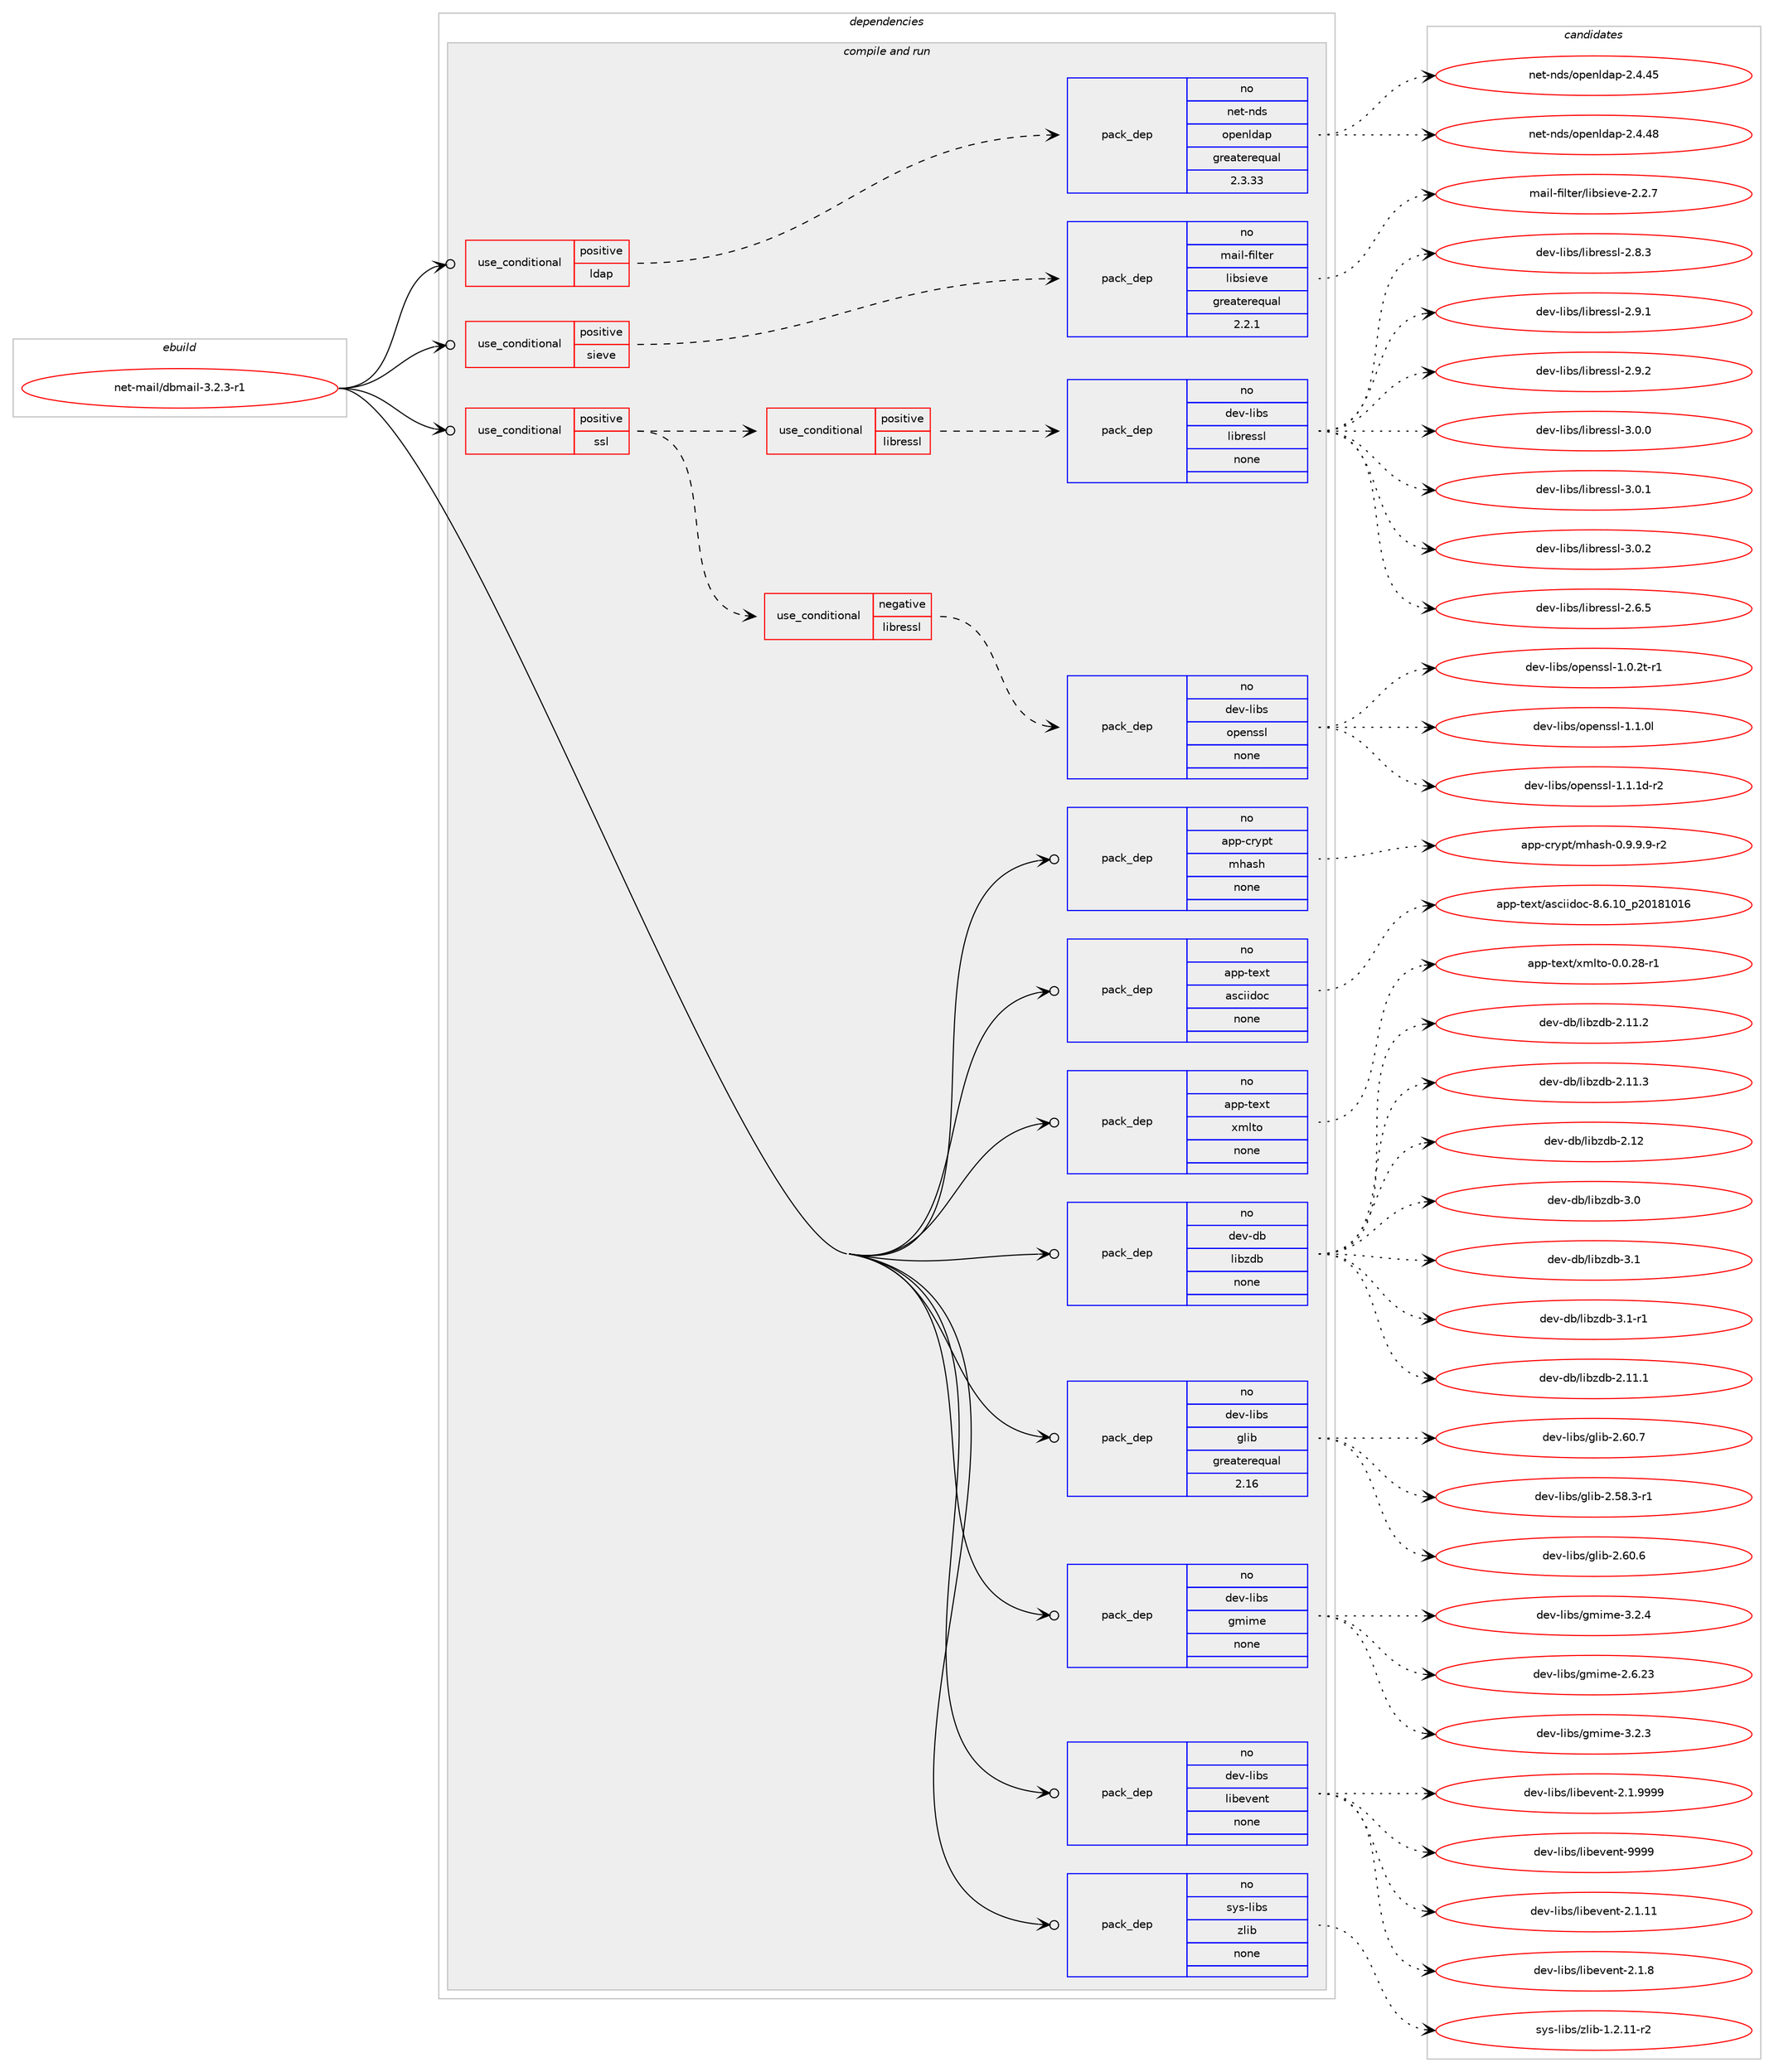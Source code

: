 digraph prolog {

# *************
# Graph options
# *************

newrank=true;
concentrate=true;
compound=true;
graph [rankdir=LR,fontname=Helvetica,fontsize=10,ranksep=1.5];#, ranksep=2.5, nodesep=0.2];
edge  [arrowhead=vee];
node  [fontname=Helvetica,fontsize=10];

# **********
# The ebuild
# **********

subgraph cluster_leftcol {
color=gray;
rank=same;
label=<<i>ebuild</i>>;
id [label="net-mail/dbmail-3.2.3-r1", color=red, width=4, href="../net-mail/dbmail-3.2.3-r1.svg"];
}

# ****************
# The dependencies
# ****************

subgraph cluster_midcol {
color=gray;
label=<<i>dependencies</i>>;
subgraph cluster_compile {
fillcolor="#eeeeee";
style=filled;
label=<<i>compile</i>>;
}
subgraph cluster_compileandrun {
fillcolor="#eeeeee";
style=filled;
label=<<i>compile and run</i>>;
subgraph cond202268 {
dependency829554 [label=<<TABLE BORDER="0" CELLBORDER="1" CELLSPACING="0" CELLPADDING="4"><TR><TD ROWSPAN="3" CELLPADDING="10">use_conditional</TD></TR><TR><TD>positive</TD></TR><TR><TD>ldap</TD></TR></TABLE>>, shape=none, color=red];
subgraph pack612729 {
dependency829555 [label=<<TABLE BORDER="0" CELLBORDER="1" CELLSPACING="0" CELLPADDING="4" WIDTH="220"><TR><TD ROWSPAN="6" CELLPADDING="30">pack_dep</TD></TR><TR><TD WIDTH="110">no</TD></TR><TR><TD>net-nds</TD></TR><TR><TD>openldap</TD></TR><TR><TD>greaterequal</TD></TR><TR><TD>2.3.33</TD></TR></TABLE>>, shape=none, color=blue];
}
dependency829554:e -> dependency829555:w [weight=20,style="dashed",arrowhead="vee"];
}
id:e -> dependency829554:w [weight=20,style="solid",arrowhead="odotvee"];
subgraph cond202269 {
dependency829556 [label=<<TABLE BORDER="0" CELLBORDER="1" CELLSPACING="0" CELLPADDING="4"><TR><TD ROWSPAN="3" CELLPADDING="10">use_conditional</TD></TR><TR><TD>positive</TD></TR><TR><TD>sieve</TD></TR></TABLE>>, shape=none, color=red];
subgraph pack612730 {
dependency829557 [label=<<TABLE BORDER="0" CELLBORDER="1" CELLSPACING="0" CELLPADDING="4" WIDTH="220"><TR><TD ROWSPAN="6" CELLPADDING="30">pack_dep</TD></TR><TR><TD WIDTH="110">no</TD></TR><TR><TD>mail-filter</TD></TR><TR><TD>libsieve</TD></TR><TR><TD>greaterequal</TD></TR><TR><TD>2.2.1</TD></TR></TABLE>>, shape=none, color=blue];
}
dependency829556:e -> dependency829557:w [weight=20,style="dashed",arrowhead="vee"];
}
id:e -> dependency829556:w [weight=20,style="solid",arrowhead="odotvee"];
subgraph cond202270 {
dependency829558 [label=<<TABLE BORDER="0" CELLBORDER="1" CELLSPACING="0" CELLPADDING="4"><TR><TD ROWSPAN="3" CELLPADDING="10">use_conditional</TD></TR><TR><TD>positive</TD></TR><TR><TD>ssl</TD></TR></TABLE>>, shape=none, color=red];
subgraph cond202271 {
dependency829559 [label=<<TABLE BORDER="0" CELLBORDER="1" CELLSPACING="0" CELLPADDING="4"><TR><TD ROWSPAN="3" CELLPADDING="10">use_conditional</TD></TR><TR><TD>negative</TD></TR><TR><TD>libressl</TD></TR></TABLE>>, shape=none, color=red];
subgraph pack612731 {
dependency829560 [label=<<TABLE BORDER="0" CELLBORDER="1" CELLSPACING="0" CELLPADDING="4" WIDTH="220"><TR><TD ROWSPAN="6" CELLPADDING="30">pack_dep</TD></TR><TR><TD WIDTH="110">no</TD></TR><TR><TD>dev-libs</TD></TR><TR><TD>openssl</TD></TR><TR><TD>none</TD></TR><TR><TD></TD></TR></TABLE>>, shape=none, color=blue];
}
dependency829559:e -> dependency829560:w [weight=20,style="dashed",arrowhead="vee"];
}
dependency829558:e -> dependency829559:w [weight=20,style="dashed",arrowhead="vee"];
subgraph cond202272 {
dependency829561 [label=<<TABLE BORDER="0" CELLBORDER="1" CELLSPACING="0" CELLPADDING="4"><TR><TD ROWSPAN="3" CELLPADDING="10">use_conditional</TD></TR><TR><TD>positive</TD></TR><TR><TD>libressl</TD></TR></TABLE>>, shape=none, color=red];
subgraph pack612732 {
dependency829562 [label=<<TABLE BORDER="0" CELLBORDER="1" CELLSPACING="0" CELLPADDING="4" WIDTH="220"><TR><TD ROWSPAN="6" CELLPADDING="30">pack_dep</TD></TR><TR><TD WIDTH="110">no</TD></TR><TR><TD>dev-libs</TD></TR><TR><TD>libressl</TD></TR><TR><TD>none</TD></TR><TR><TD></TD></TR></TABLE>>, shape=none, color=blue];
}
dependency829561:e -> dependency829562:w [weight=20,style="dashed",arrowhead="vee"];
}
dependency829558:e -> dependency829561:w [weight=20,style="dashed",arrowhead="vee"];
}
id:e -> dependency829558:w [weight=20,style="solid",arrowhead="odotvee"];
subgraph pack612733 {
dependency829563 [label=<<TABLE BORDER="0" CELLBORDER="1" CELLSPACING="0" CELLPADDING="4" WIDTH="220"><TR><TD ROWSPAN="6" CELLPADDING="30">pack_dep</TD></TR><TR><TD WIDTH="110">no</TD></TR><TR><TD>app-crypt</TD></TR><TR><TD>mhash</TD></TR><TR><TD>none</TD></TR><TR><TD></TD></TR></TABLE>>, shape=none, color=blue];
}
id:e -> dependency829563:w [weight=20,style="solid",arrowhead="odotvee"];
subgraph pack612734 {
dependency829564 [label=<<TABLE BORDER="0" CELLBORDER="1" CELLSPACING="0" CELLPADDING="4" WIDTH="220"><TR><TD ROWSPAN="6" CELLPADDING="30">pack_dep</TD></TR><TR><TD WIDTH="110">no</TD></TR><TR><TD>app-text</TD></TR><TR><TD>asciidoc</TD></TR><TR><TD>none</TD></TR><TR><TD></TD></TR></TABLE>>, shape=none, color=blue];
}
id:e -> dependency829564:w [weight=20,style="solid",arrowhead="odotvee"];
subgraph pack612735 {
dependency829565 [label=<<TABLE BORDER="0" CELLBORDER="1" CELLSPACING="0" CELLPADDING="4" WIDTH="220"><TR><TD ROWSPAN="6" CELLPADDING="30">pack_dep</TD></TR><TR><TD WIDTH="110">no</TD></TR><TR><TD>app-text</TD></TR><TR><TD>xmlto</TD></TR><TR><TD>none</TD></TR><TR><TD></TD></TR></TABLE>>, shape=none, color=blue];
}
id:e -> dependency829565:w [weight=20,style="solid",arrowhead="odotvee"];
subgraph pack612736 {
dependency829566 [label=<<TABLE BORDER="0" CELLBORDER="1" CELLSPACING="0" CELLPADDING="4" WIDTH="220"><TR><TD ROWSPAN="6" CELLPADDING="30">pack_dep</TD></TR><TR><TD WIDTH="110">no</TD></TR><TR><TD>dev-db</TD></TR><TR><TD>libzdb</TD></TR><TR><TD>none</TD></TR><TR><TD></TD></TR></TABLE>>, shape=none, color=blue];
}
id:e -> dependency829566:w [weight=20,style="solid",arrowhead="odotvee"];
subgraph pack612737 {
dependency829567 [label=<<TABLE BORDER="0" CELLBORDER="1" CELLSPACING="0" CELLPADDING="4" WIDTH="220"><TR><TD ROWSPAN="6" CELLPADDING="30">pack_dep</TD></TR><TR><TD WIDTH="110">no</TD></TR><TR><TD>dev-libs</TD></TR><TR><TD>glib</TD></TR><TR><TD>greaterequal</TD></TR><TR><TD>2.16</TD></TR></TABLE>>, shape=none, color=blue];
}
id:e -> dependency829567:w [weight=20,style="solid",arrowhead="odotvee"];
subgraph pack612738 {
dependency829568 [label=<<TABLE BORDER="0" CELLBORDER="1" CELLSPACING="0" CELLPADDING="4" WIDTH="220"><TR><TD ROWSPAN="6" CELLPADDING="30">pack_dep</TD></TR><TR><TD WIDTH="110">no</TD></TR><TR><TD>dev-libs</TD></TR><TR><TD>gmime</TD></TR><TR><TD>none</TD></TR><TR><TD></TD></TR></TABLE>>, shape=none, color=blue];
}
id:e -> dependency829568:w [weight=20,style="solid",arrowhead="odotvee"];
subgraph pack612739 {
dependency829569 [label=<<TABLE BORDER="0" CELLBORDER="1" CELLSPACING="0" CELLPADDING="4" WIDTH="220"><TR><TD ROWSPAN="6" CELLPADDING="30">pack_dep</TD></TR><TR><TD WIDTH="110">no</TD></TR><TR><TD>dev-libs</TD></TR><TR><TD>libevent</TD></TR><TR><TD>none</TD></TR><TR><TD></TD></TR></TABLE>>, shape=none, color=blue];
}
id:e -> dependency829569:w [weight=20,style="solid",arrowhead="odotvee"];
subgraph pack612740 {
dependency829570 [label=<<TABLE BORDER="0" CELLBORDER="1" CELLSPACING="0" CELLPADDING="4" WIDTH="220"><TR><TD ROWSPAN="6" CELLPADDING="30">pack_dep</TD></TR><TR><TD WIDTH="110">no</TD></TR><TR><TD>sys-libs</TD></TR><TR><TD>zlib</TD></TR><TR><TD>none</TD></TR><TR><TD></TD></TR></TABLE>>, shape=none, color=blue];
}
id:e -> dependency829570:w [weight=20,style="solid",arrowhead="odotvee"];
}
subgraph cluster_run {
fillcolor="#eeeeee";
style=filled;
label=<<i>run</i>>;
}
}

# **************
# The candidates
# **************

subgraph cluster_choices {
rank=same;
color=gray;
label=<<i>candidates</i>>;

subgraph choice612729 {
color=black;
nodesep=1;
choice11010111645110100115471111121011101081009711245504652465253 [label="net-nds/openldap-2.4.45", color=red, width=4,href="../net-nds/openldap-2.4.45.svg"];
choice11010111645110100115471111121011101081009711245504652465256 [label="net-nds/openldap-2.4.48", color=red, width=4,href="../net-nds/openldap-2.4.48.svg"];
dependency829555:e -> choice11010111645110100115471111121011101081009711245504652465253:w [style=dotted,weight="100"];
dependency829555:e -> choice11010111645110100115471111121011101081009711245504652465256:w [style=dotted,weight="100"];
}
subgraph choice612730 {
color=black;
nodesep=1;
choice10997105108451021051081161011144710810598115105101118101455046504655 [label="mail-filter/libsieve-2.2.7", color=red, width=4,href="../mail-filter/libsieve-2.2.7.svg"];
dependency829557:e -> choice10997105108451021051081161011144710810598115105101118101455046504655:w [style=dotted,weight="100"];
}
subgraph choice612731 {
color=black;
nodesep=1;
choice1001011184510810598115471111121011101151151084549464846501164511449 [label="dev-libs/openssl-1.0.2t-r1", color=red, width=4,href="../dev-libs/openssl-1.0.2t-r1.svg"];
choice100101118451081059811547111112101110115115108454946494648108 [label="dev-libs/openssl-1.1.0l", color=red, width=4,href="../dev-libs/openssl-1.1.0l.svg"];
choice1001011184510810598115471111121011101151151084549464946491004511450 [label="dev-libs/openssl-1.1.1d-r2", color=red, width=4,href="../dev-libs/openssl-1.1.1d-r2.svg"];
dependency829560:e -> choice1001011184510810598115471111121011101151151084549464846501164511449:w [style=dotted,weight="100"];
dependency829560:e -> choice100101118451081059811547111112101110115115108454946494648108:w [style=dotted,weight="100"];
dependency829560:e -> choice1001011184510810598115471111121011101151151084549464946491004511450:w [style=dotted,weight="100"];
}
subgraph choice612732 {
color=black;
nodesep=1;
choice10010111845108105981154710810598114101115115108455046544653 [label="dev-libs/libressl-2.6.5", color=red, width=4,href="../dev-libs/libressl-2.6.5.svg"];
choice10010111845108105981154710810598114101115115108455046564651 [label="dev-libs/libressl-2.8.3", color=red, width=4,href="../dev-libs/libressl-2.8.3.svg"];
choice10010111845108105981154710810598114101115115108455046574649 [label="dev-libs/libressl-2.9.1", color=red, width=4,href="../dev-libs/libressl-2.9.1.svg"];
choice10010111845108105981154710810598114101115115108455046574650 [label="dev-libs/libressl-2.9.2", color=red, width=4,href="../dev-libs/libressl-2.9.2.svg"];
choice10010111845108105981154710810598114101115115108455146484648 [label="dev-libs/libressl-3.0.0", color=red, width=4,href="../dev-libs/libressl-3.0.0.svg"];
choice10010111845108105981154710810598114101115115108455146484649 [label="dev-libs/libressl-3.0.1", color=red, width=4,href="../dev-libs/libressl-3.0.1.svg"];
choice10010111845108105981154710810598114101115115108455146484650 [label="dev-libs/libressl-3.0.2", color=red, width=4,href="../dev-libs/libressl-3.0.2.svg"];
dependency829562:e -> choice10010111845108105981154710810598114101115115108455046544653:w [style=dotted,weight="100"];
dependency829562:e -> choice10010111845108105981154710810598114101115115108455046564651:w [style=dotted,weight="100"];
dependency829562:e -> choice10010111845108105981154710810598114101115115108455046574649:w [style=dotted,weight="100"];
dependency829562:e -> choice10010111845108105981154710810598114101115115108455046574650:w [style=dotted,weight="100"];
dependency829562:e -> choice10010111845108105981154710810598114101115115108455146484648:w [style=dotted,weight="100"];
dependency829562:e -> choice10010111845108105981154710810598114101115115108455146484649:w [style=dotted,weight="100"];
dependency829562:e -> choice10010111845108105981154710810598114101115115108455146484650:w [style=dotted,weight="100"];
}
subgraph choice612733 {
color=black;
nodesep=1;
choice971121124599114121112116471091049711510445484657465746574511450 [label="app-crypt/mhash-0.9.9.9-r2", color=red, width=4,href="../app-crypt/mhash-0.9.9.9-r2.svg"];
dependency829563:e -> choice971121124599114121112116471091049711510445484657465746574511450:w [style=dotted,weight="100"];
}
subgraph choice612734 {
color=black;
nodesep=1;
choice97112112451161011201164797115991051051001119945564654464948951125048495649484954 [label="app-text/asciidoc-8.6.10_p20181016", color=red, width=4,href="../app-text/asciidoc-8.6.10_p20181016.svg"];
dependency829564:e -> choice97112112451161011201164797115991051051001119945564654464948951125048495649484954:w [style=dotted,weight="100"];
}
subgraph choice612735 {
color=black;
nodesep=1;
choice971121124511610112011647120109108116111454846484650564511449 [label="app-text/xmlto-0.0.28-r1", color=red, width=4,href="../app-text/xmlto-0.0.28-r1.svg"];
dependency829565:e -> choice971121124511610112011647120109108116111454846484650564511449:w [style=dotted,weight="100"];
}
subgraph choice612736 {
color=black;
nodesep=1;
choice100101118451009847108105981221009845504649494649 [label="dev-db/libzdb-2.11.1", color=red, width=4,href="../dev-db/libzdb-2.11.1.svg"];
choice100101118451009847108105981221009845504649494650 [label="dev-db/libzdb-2.11.2", color=red, width=4,href="../dev-db/libzdb-2.11.2.svg"];
choice100101118451009847108105981221009845504649494651 [label="dev-db/libzdb-2.11.3", color=red, width=4,href="../dev-db/libzdb-2.11.3.svg"];
choice10010111845100984710810598122100984550464950 [label="dev-db/libzdb-2.12", color=red, width=4,href="../dev-db/libzdb-2.12.svg"];
choice100101118451009847108105981221009845514648 [label="dev-db/libzdb-3.0", color=red, width=4,href="../dev-db/libzdb-3.0.svg"];
choice100101118451009847108105981221009845514649 [label="dev-db/libzdb-3.1", color=red, width=4,href="../dev-db/libzdb-3.1.svg"];
choice1001011184510098471081059812210098455146494511449 [label="dev-db/libzdb-3.1-r1", color=red, width=4,href="../dev-db/libzdb-3.1-r1.svg"];
dependency829566:e -> choice100101118451009847108105981221009845504649494649:w [style=dotted,weight="100"];
dependency829566:e -> choice100101118451009847108105981221009845504649494650:w [style=dotted,weight="100"];
dependency829566:e -> choice100101118451009847108105981221009845504649494651:w [style=dotted,weight="100"];
dependency829566:e -> choice10010111845100984710810598122100984550464950:w [style=dotted,weight="100"];
dependency829566:e -> choice100101118451009847108105981221009845514648:w [style=dotted,weight="100"];
dependency829566:e -> choice100101118451009847108105981221009845514649:w [style=dotted,weight="100"];
dependency829566:e -> choice1001011184510098471081059812210098455146494511449:w [style=dotted,weight="100"];
}
subgraph choice612737 {
color=black;
nodesep=1;
choice10010111845108105981154710310810598455046535646514511449 [label="dev-libs/glib-2.58.3-r1", color=red, width=4,href="../dev-libs/glib-2.58.3-r1.svg"];
choice1001011184510810598115471031081059845504654484654 [label="dev-libs/glib-2.60.6", color=red, width=4,href="../dev-libs/glib-2.60.6.svg"];
choice1001011184510810598115471031081059845504654484655 [label="dev-libs/glib-2.60.7", color=red, width=4,href="../dev-libs/glib-2.60.7.svg"];
dependency829567:e -> choice10010111845108105981154710310810598455046535646514511449:w [style=dotted,weight="100"];
dependency829567:e -> choice1001011184510810598115471031081059845504654484654:w [style=dotted,weight="100"];
dependency829567:e -> choice1001011184510810598115471031081059845504654484655:w [style=dotted,weight="100"];
}
subgraph choice612738 {
color=black;
nodesep=1;
choice10010111845108105981154710310910510910145504654465051 [label="dev-libs/gmime-2.6.23", color=red, width=4,href="../dev-libs/gmime-2.6.23.svg"];
choice100101118451081059811547103109105109101455146504651 [label="dev-libs/gmime-3.2.3", color=red, width=4,href="../dev-libs/gmime-3.2.3.svg"];
choice100101118451081059811547103109105109101455146504652 [label="dev-libs/gmime-3.2.4", color=red, width=4,href="../dev-libs/gmime-3.2.4.svg"];
dependency829568:e -> choice10010111845108105981154710310910510910145504654465051:w [style=dotted,weight="100"];
dependency829568:e -> choice100101118451081059811547103109105109101455146504651:w [style=dotted,weight="100"];
dependency829568:e -> choice100101118451081059811547103109105109101455146504652:w [style=dotted,weight="100"];
}
subgraph choice612739 {
color=black;
nodesep=1;
choice1001011184510810598115471081059810111810111011645504649464949 [label="dev-libs/libevent-2.1.11", color=red, width=4,href="../dev-libs/libevent-2.1.11.svg"];
choice10010111845108105981154710810598101118101110116455046494656 [label="dev-libs/libevent-2.1.8", color=red, width=4,href="../dev-libs/libevent-2.1.8.svg"];
choice10010111845108105981154710810598101118101110116455046494657575757 [label="dev-libs/libevent-2.1.9999", color=red, width=4,href="../dev-libs/libevent-2.1.9999.svg"];
choice100101118451081059811547108105981011181011101164557575757 [label="dev-libs/libevent-9999", color=red, width=4,href="../dev-libs/libevent-9999.svg"];
dependency829569:e -> choice1001011184510810598115471081059810111810111011645504649464949:w [style=dotted,weight="100"];
dependency829569:e -> choice10010111845108105981154710810598101118101110116455046494656:w [style=dotted,weight="100"];
dependency829569:e -> choice10010111845108105981154710810598101118101110116455046494657575757:w [style=dotted,weight="100"];
dependency829569:e -> choice100101118451081059811547108105981011181011101164557575757:w [style=dotted,weight="100"];
}
subgraph choice612740 {
color=black;
nodesep=1;
choice11512111545108105981154712210810598454946504649494511450 [label="sys-libs/zlib-1.2.11-r2", color=red, width=4,href="../sys-libs/zlib-1.2.11-r2.svg"];
dependency829570:e -> choice11512111545108105981154712210810598454946504649494511450:w [style=dotted,weight="100"];
}
}

}
